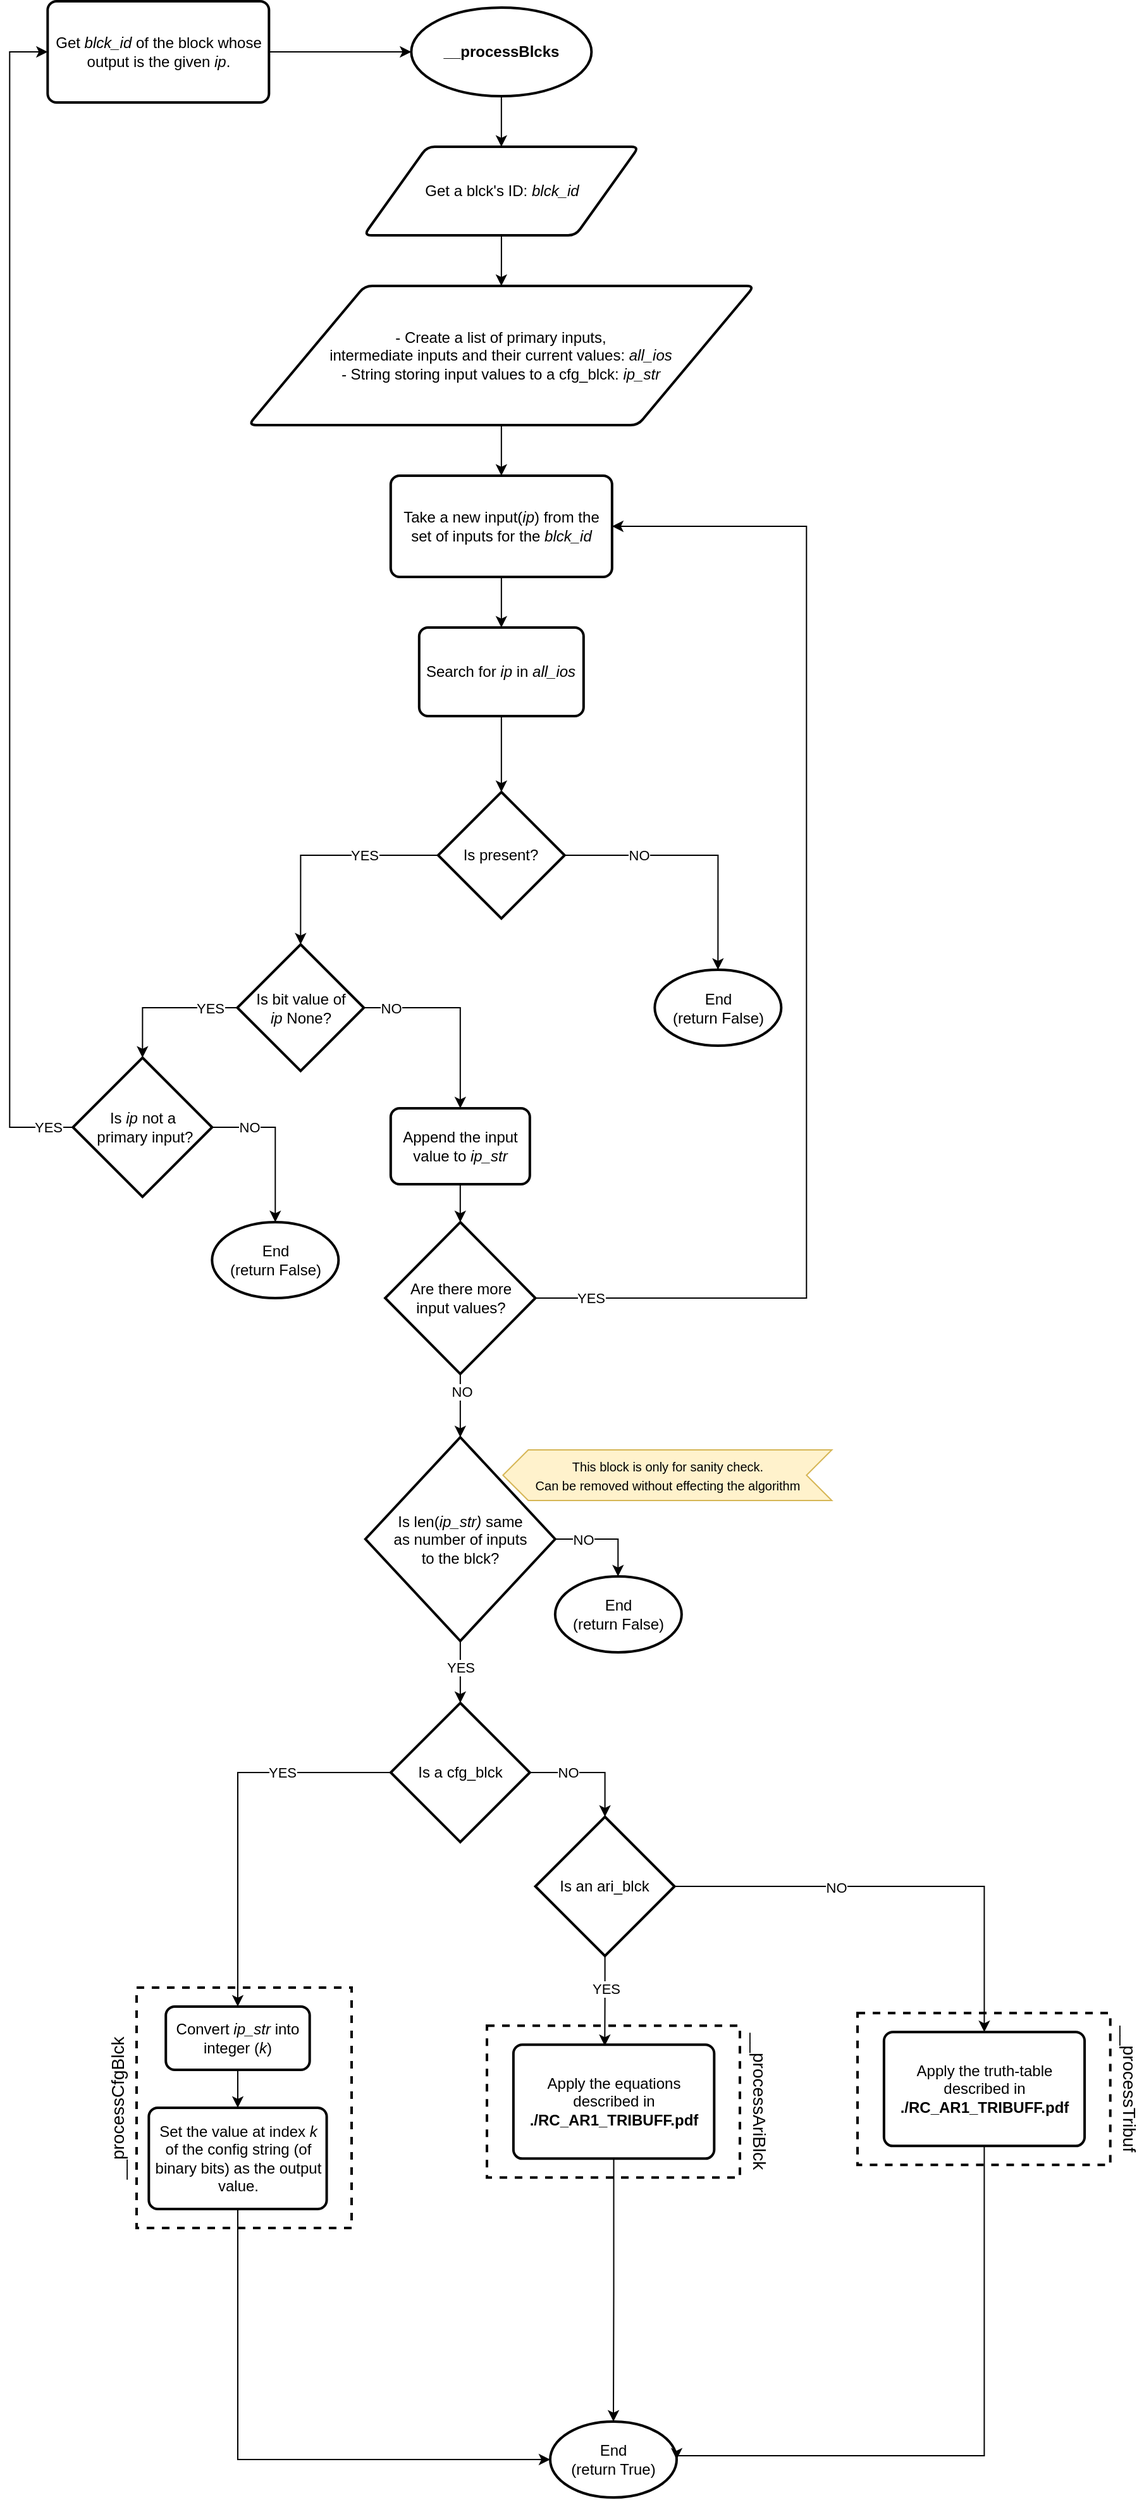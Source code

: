<mxfile version="14.4.8" type="device"><diagram id="PqffA4sHs39sy18zd0r5" name="Page-1"><mxGraphModel dx="916" dy="620" grid="1" gridSize="1" guides="1" tooltips="1" connect="1" arrows="1" fold="1" page="1" pageScale="1" pageWidth="1654" pageHeight="2336" math="0" shadow="0"><root><mxCell id="0"/><mxCell id="1" parent="0"/><mxCell id="EL5KBVJsYDFG2hEvHR7j-25" value="" style="edgeStyle=orthogonalEdgeStyle;rounded=0;orthogonalLoop=1;jettySize=auto;html=1;" parent="1" source="EL5KBVJsYDFG2hEvHR7j-1" target="EL5KBVJsYDFG2hEvHR7j-21" edge="1"><mxGeometry relative="1" as="geometry"/></mxCell><mxCell id="EL5KBVJsYDFG2hEvHR7j-1" value="&lt;b&gt;__processBlcks&lt;/b&gt;" style="strokeWidth=2;html=1;shape=mxgraph.flowchart.start_1;whiteSpace=wrap;" parent="1" vertex="1"><mxGeometry x="787.17" y="295" width="142.5" height="70" as="geometry"/></mxCell><mxCell id="EL5KBVJsYDFG2hEvHR7j-28" value="" style="edgeStyle=orthogonalEdgeStyle;rounded=0;orthogonalLoop=1;jettySize=auto;html=1;" parent="1" source="EL5KBVJsYDFG2hEvHR7j-3" target="EL5KBVJsYDFG2hEvHR7j-6" edge="1"><mxGeometry relative="1" as="geometry"/></mxCell><mxCell id="EL5KBVJsYDFG2hEvHR7j-3" value="Take a new input(&lt;i&gt;ip&lt;/i&gt;) from the set of inputs for the &lt;i&gt;blck_id&lt;/i&gt;" style="rounded=1;whiteSpace=wrap;html=1;absoluteArcSize=1;arcSize=14;strokeWidth=2;" parent="1" vertex="1"><mxGeometry x="770.92" y="665" width="175" height="80" as="geometry"/></mxCell><mxCell id="EL5KBVJsYDFG2hEvHR7j-29" value="" style="edgeStyle=orthogonalEdgeStyle;rounded=0;orthogonalLoop=1;jettySize=auto;html=1;" parent="1" source="EL5KBVJsYDFG2hEvHR7j-6" target="EL5KBVJsYDFG2hEvHR7j-7" edge="1"><mxGeometry relative="1" as="geometry"/></mxCell><mxCell id="EL5KBVJsYDFG2hEvHR7j-6" value="Search for &lt;i&gt;ip&lt;/i&gt;&amp;nbsp;in &lt;i&gt;all_ios&lt;/i&gt;" style="rounded=1;whiteSpace=wrap;html=1;absoluteArcSize=1;arcSize=14;strokeWidth=2;" parent="1" vertex="1"><mxGeometry x="793.42" y="785" width="130" height="70" as="geometry"/></mxCell><mxCell id="EL5KBVJsYDFG2hEvHR7j-12" style="edgeStyle=orthogonalEdgeStyle;rounded=0;orthogonalLoop=1;jettySize=auto;html=1;entryX=0.5;entryY=0;entryDx=0;entryDy=0;entryPerimeter=0;" parent="1" source="EL5KBVJsYDFG2hEvHR7j-7" target="EL5KBVJsYDFG2hEvHR7j-31" edge="1"><mxGeometry relative="1" as="geometry"/></mxCell><mxCell id="EL5KBVJsYDFG2hEvHR7j-13" value="YES" style="edgeLabel;html=1;align=center;verticalAlign=middle;resizable=0;points=[];" parent="EL5KBVJsYDFG2hEvHR7j-12" vertex="1" connectable="0"><mxGeometry x="-0.317" y="-2" relative="1" as="geometry"><mxPoint x="2.43" y="2" as="offset"/></mxGeometry></mxCell><mxCell id="EL5KBVJsYDFG2hEvHR7j-17" style="edgeStyle=orthogonalEdgeStyle;rounded=0;orthogonalLoop=1;jettySize=auto;html=1;entryX=0.5;entryY=0;entryDx=0;entryDy=0;entryPerimeter=0;" parent="1" source="EL5KBVJsYDFG2hEvHR7j-7" target="EL5KBVJsYDFG2hEvHR7j-42" edge="1"><mxGeometry relative="1" as="geometry"><mxPoint x="1089.67" y="955" as="targetPoint"/></mxGeometry></mxCell><mxCell id="EL5KBVJsYDFG2hEvHR7j-18" value="NO" style="edgeLabel;html=1;align=center;verticalAlign=middle;resizable=0;points=[];" parent="EL5KBVJsYDFG2hEvHR7j-17" vertex="1" connectable="0"><mxGeometry x="-0.349" y="-1" relative="1" as="geometry"><mxPoint x="-10.66" y="-1" as="offset"/></mxGeometry></mxCell><mxCell id="EL5KBVJsYDFG2hEvHR7j-7" value="Is present?" style="strokeWidth=2;html=1;shape=mxgraph.flowchart.decision;whiteSpace=wrap;" parent="1" vertex="1"><mxGeometry x="808.42" y="915" width="100" height="100" as="geometry"/></mxCell><mxCell id="EL5KBVJsYDFG2hEvHR7j-27" value="" style="edgeStyle=orthogonalEdgeStyle;rounded=0;orthogonalLoop=1;jettySize=auto;html=1;" parent="1" source="EL5KBVJsYDFG2hEvHR7j-9" target="EL5KBVJsYDFG2hEvHR7j-3" edge="1"><mxGeometry relative="1" as="geometry"/></mxCell><mxCell id="EL5KBVJsYDFG2hEvHR7j-9" value="&lt;span&gt;- Create a list of primary inputs,&lt;br&gt;intermediate inputs and their current values:&amp;nbsp;&lt;/span&gt;&lt;i&gt;all_ios&lt;br&gt;- &lt;/i&gt;String storing input values to a cfg_blck: &lt;i&gt;ip_str&lt;/i&gt;" style="shape=parallelogram;html=1;strokeWidth=2;perimeter=parallelogramPerimeter;whiteSpace=wrap;rounded=1;arcSize=12;size=0.23;align=center;" parent="1" vertex="1"><mxGeometry x="658.42" y="515" width="400" height="110" as="geometry"/></mxCell><mxCell id="EL5KBVJsYDFG2hEvHR7j-45" value="" style="edgeStyle=orthogonalEdgeStyle;rounded=0;orthogonalLoop=1;jettySize=auto;html=1;" parent="1" source="EL5KBVJsYDFG2hEvHR7j-10" target="EL5KBVJsYDFG2hEvHR7j-44" edge="1"><mxGeometry relative="1" as="geometry"/></mxCell><mxCell id="EL5KBVJsYDFG2hEvHR7j-10" value="Append the input value to &lt;i&gt;ip_str&lt;/i&gt;" style="rounded=1;whiteSpace=wrap;html=1;absoluteArcSize=1;arcSize=14;strokeWidth=2;" parent="1" vertex="1"><mxGeometry x="770.92" y="1165" width="110" height="60" as="geometry"/></mxCell><mxCell id="EL5KBVJsYDFG2hEvHR7j-38" style="edgeStyle=orthogonalEdgeStyle;rounded=0;orthogonalLoop=1;jettySize=auto;html=1;entryX=0.5;entryY=0;entryDx=0;entryDy=0;entryPerimeter=0;" parent="1" source="EL5KBVJsYDFG2hEvHR7j-14" target="EL5KBVJsYDFG2hEvHR7j-15" edge="1"><mxGeometry relative="1" as="geometry"><Array as="points"><mxPoint x="679.67" y="1180"/><mxPoint x="679.67" y="1255"/></Array></mxGeometry></mxCell><mxCell id="EL5KBVJsYDFG2hEvHR7j-39" value="NO" style="edgeLabel;html=1;align=center;verticalAlign=middle;resizable=0;points=[];" parent="EL5KBVJsYDFG2hEvHR7j-38" vertex="1" connectable="0"><mxGeometry x="-0.259" y="-1" relative="1" as="geometry"><mxPoint x="-17.13" y="-0.94" as="offset"/></mxGeometry></mxCell><mxCell id="EL5KBVJsYDFG2hEvHR7j-14" value="Is &lt;i&gt;ip&lt;/i&gt;&amp;nbsp;not a&lt;br&gt;&amp;nbsp;primary input?" style="strokeWidth=2;html=1;shape=mxgraph.flowchart.decision;whiteSpace=wrap;" parent="1" vertex="1"><mxGeometry x="519.67" y="1125" width="110" height="110" as="geometry"/></mxCell><mxCell id="EL5KBVJsYDFG2hEvHR7j-15" value="End&lt;br&gt;(return False)" style="strokeWidth=2;html=1;shape=mxgraph.flowchart.start_1;whiteSpace=wrap;" parent="1" vertex="1"><mxGeometry x="629.67" y="1255" width="100" height="60" as="geometry"/></mxCell><mxCell id="EL5KBVJsYDFG2hEvHR7j-26" value="" style="edgeStyle=orthogonalEdgeStyle;rounded=0;orthogonalLoop=1;jettySize=auto;html=1;" parent="1" source="EL5KBVJsYDFG2hEvHR7j-21" target="EL5KBVJsYDFG2hEvHR7j-9" edge="1"><mxGeometry relative="1" as="geometry"/></mxCell><mxCell id="EL5KBVJsYDFG2hEvHR7j-21" value="Get a blck's ID: &lt;i&gt;blck_id&lt;/i&gt;" style="shape=parallelogram;html=1;strokeWidth=2;perimeter=parallelogramPerimeter;whiteSpace=wrap;rounded=1;arcSize=12;size=0.23;" parent="1" vertex="1"><mxGeometry x="749.67" y="405" width="217.5" height="70" as="geometry"/></mxCell><mxCell id="EL5KBVJsYDFG2hEvHR7j-33" style="edgeStyle=orthogonalEdgeStyle;rounded=0;orthogonalLoop=1;jettySize=auto;html=1;exitX=0;exitY=0.5;exitDx=0;exitDy=0;exitPerimeter=0;entryX=0.5;entryY=0;entryDx=0;entryDy=0;entryPerimeter=0;" parent="1" source="EL5KBVJsYDFG2hEvHR7j-31" target="EL5KBVJsYDFG2hEvHR7j-14" edge="1"><mxGeometry relative="1" as="geometry"><mxPoint x="569.67" y="1135" as="targetPoint"/><Array as="points"><mxPoint x="574.67" y="1085"/></Array></mxGeometry></mxCell><mxCell id="EL5KBVJsYDFG2hEvHR7j-34" value="YES" style="edgeLabel;html=1;align=center;verticalAlign=middle;resizable=0;points=[];" parent="EL5KBVJsYDFG2hEvHR7j-33" vertex="1" connectable="0"><mxGeometry x="-0.301" y="-1" relative="1" as="geometry"><mxPoint x="17.65" y="1.02" as="offset"/></mxGeometry></mxCell><mxCell id="EL5KBVJsYDFG2hEvHR7j-35" style="edgeStyle=orthogonalEdgeStyle;rounded=0;orthogonalLoop=1;jettySize=auto;html=1;entryX=0.5;entryY=0;entryDx=0;entryDy=0;" parent="1" source="EL5KBVJsYDFG2hEvHR7j-31" target="EL5KBVJsYDFG2hEvHR7j-10" edge="1"><mxGeometry relative="1" as="geometry"><mxPoint x="839.67" y="1085" as="targetPoint"/><Array as="points"><mxPoint x="825.67" y="1085"/></Array></mxGeometry></mxCell><mxCell id="EL5KBVJsYDFG2hEvHR7j-36" value="NO" style="edgeLabel;html=1;align=center;verticalAlign=middle;resizable=0;points=[];" parent="EL5KBVJsYDFG2hEvHR7j-35" vertex="1" connectable="0"><mxGeometry x="-0.1" y="-2" relative="1" as="geometry"><mxPoint x="-49.34" y="-1.97" as="offset"/></mxGeometry></mxCell><mxCell id="EL5KBVJsYDFG2hEvHR7j-31" value="Is bit value of &lt;i&gt;ip&lt;/i&gt;&amp;nbsp;None?" style="strokeWidth=2;html=1;shape=mxgraph.flowchart.decision;whiteSpace=wrap;" parent="1" vertex="1"><mxGeometry x="649.67" y="1035.5" width="100" height="100" as="geometry"/></mxCell><mxCell id="EL5KBVJsYDFG2hEvHR7j-42" value="End&lt;br&gt;(return False)" style="strokeWidth=2;html=1;shape=mxgraph.flowchart.start_1;whiteSpace=wrap;" parent="1" vertex="1"><mxGeometry x="979.67" y="1055.5" width="100" height="60" as="geometry"/></mxCell><mxCell id="EL5KBVJsYDFG2hEvHR7j-53" value="" style="edgeStyle=orthogonalEdgeStyle;rounded=0;orthogonalLoop=1;jettySize=auto;html=1;entryX=0.5;entryY=0;entryDx=0;entryDy=0;entryPerimeter=0;" parent="1" source="EL5KBVJsYDFG2hEvHR7j-43" target="kqHenu5LOFP90WacF13M-7" edge="1"><mxGeometry relative="1" as="geometry"><mxPoint x="825.67" y="1635" as="targetPoint"/></mxGeometry></mxCell><mxCell id="EL5KBVJsYDFG2hEvHR7j-54" value="YES" style="edgeLabel;html=1;align=center;verticalAlign=middle;resizable=0;points=[];" parent="EL5KBVJsYDFG2hEvHR7j-53" vertex="1" connectable="0"><mxGeometry x="-0.137" relative="1" as="geometry"><mxPoint as="offset"/></mxGeometry></mxCell><mxCell id="EL5KBVJsYDFG2hEvHR7j-56" style="edgeStyle=orthogonalEdgeStyle;rounded=0;orthogonalLoop=1;jettySize=auto;html=1;" parent="1" source="EL5KBVJsYDFG2hEvHR7j-43" target="EL5KBVJsYDFG2hEvHR7j-55" edge="1"><mxGeometry relative="1" as="geometry"><Array as="points"><mxPoint x="950.67" y="1506"/></Array></mxGeometry></mxCell><mxCell id="EL5KBVJsYDFG2hEvHR7j-57" value="NO" style="edgeLabel;html=1;align=center;verticalAlign=middle;resizable=0;points=[];" parent="EL5KBVJsYDFG2hEvHR7j-56" vertex="1" connectable="0"><mxGeometry x="-0.452" relative="1" as="geometry"><mxPoint as="offset"/></mxGeometry></mxCell><mxCell id="EL5KBVJsYDFG2hEvHR7j-43" value="Is len(&lt;i&gt;ip_str) &lt;/i&gt;same &lt;br&gt;as number of inputs &lt;br&gt;to the blck?" style="strokeWidth=2;html=1;shape=mxgraph.flowchart.decision;whiteSpace=wrap;" parent="1" vertex="1"><mxGeometry x="750.93" y="1425" width="150" height="161" as="geometry"/></mxCell><mxCell id="EL5KBVJsYDFG2hEvHR7j-46" style="edgeStyle=orthogonalEdgeStyle;rounded=0;orthogonalLoop=1;jettySize=auto;html=1;entryX=1;entryY=0.5;entryDx=0;entryDy=0;" parent="1" source="EL5KBVJsYDFG2hEvHR7j-44" target="EL5KBVJsYDFG2hEvHR7j-3" edge="1"><mxGeometry relative="1" as="geometry"><Array as="points"><mxPoint x="1099.67" y="1315"/><mxPoint x="1099.67" y="705"/></Array></mxGeometry></mxCell><mxCell id="EL5KBVJsYDFG2hEvHR7j-47" value="YES" style="edgeLabel;html=1;align=center;verticalAlign=middle;resizable=0;points=[];" parent="EL5KBVJsYDFG2hEvHR7j-46" vertex="1" connectable="0"><mxGeometry x="-0.884" y="-2" relative="1" as="geometry"><mxPoint x="-12.63" y="-2" as="offset"/></mxGeometry></mxCell><mxCell id="EL5KBVJsYDFG2hEvHR7j-48" value="" style="edgeStyle=orthogonalEdgeStyle;rounded=0;orthogonalLoop=1;jettySize=auto;html=1;" parent="1" source="EL5KBVJsYDFG2hEvHR7j-44" target="EL5KBVJsYDFG2hEvHR7j-43" edge="1"><mxGeometry relative="1" as="geometry"/></mxCell><mxCell id="EL5KBVJsYDFG2hEvHR7j-49" value="NO" style="edgeLabel;html=1;align=center;verticalAlign=middle;resizable=0;points=[];" parent="EL5KBVJsYDFG2hEvHR7j-48" vertex="1" connectable="0"><mxGeometry x="-0.44" y="1" relative="1" as="geometry"><mxPoint as="offset"/></mxGeometry></mxCell><mxCell id="EL5KBVJsYDFG2hEvHR7j-44" value="Are there more&lt;br&gt;input values?" style="strokeWidth=2;html=1;shape=mxgraph.flowchart.decision;whiteSpace=wrap;" parent="1" vertex="1"><mxGeometry x="766.55" y="1255" width="118.75" height="120" as="geometry"/></mxCell><mxCell id="EL5KBVJsYDFG2hEvHR7j-51" value="&lt;span style=&quot;font-size: 10px&quot;&gt;This block is only for sanity check.&lt;/span&gt;&lt;br style=&quot;font-size: 10px&quot;&gt;&lt;span style=&quot;font-size: 10px&quot;&gt;Can be removed without effecting the algorithm&lt;/span&gt;" style="shape=step;perimeter=stepPerimeter;whiteSpace=wrap;html=1;fixedSize=1;size=20;flipV=1;flipH=1;fillColor=#fff2cc;strokeColor=#d6b656;" parent="1" vertex="1"><mxGeometry x="859.67" y="1435" width="260" height="40" as="geometry"/></mxCell><mxCell id="EL5KBVJsYDFG2hEvHR7j-55" value="End&lt;br&gt;(return False)" style="strokeWidth=2;html=1;shape=mxgraph.flowchart.start_1;whiteSpace=wrap;" parent="1" vertex="1"><mxGeometry x="900.93" y="1535" width="100" height="60" as="geometry"/></mxCell><mxCell id="EL5KBVJsYDFG2hEvHR7j-62" value="" style="edgeStyle=orthogonalEdgeStyle;rounded=0;orthogonalLoop=1;jettySize=auto;html=1;" parent="1" source="EL5KBVJsYDFG2hEvHR7j-59" target="EL5KBVJsYDFG2hEvHR7j-60" edge="1"><mxGeometry relative="1" as="geometry"><Array as="points"><mxPoint x="649.67" y="1955"/></Array></mxGeometry></mxCell><mxCell id="EL5KBVJsYDFG2hEvHR7j-60" value="End&lt;br&gt;(return True)" style="strokeWidth=2;html=1;shape=mxgraph.flowchart.start_1;whiteSpace=wrap;" parent="1" vertex="1"><mxGeometry x="897" y="2203" width="100" height="60" as="geometry"/></mxCell><mxCell id="kqHenu5LOFP90WacF13M-5" style="edgeStyle=orthogonalEdgeStyle;rounded=0;orthogonalLoop=1;jettySize=auto;html=1;entryX=0;entryY=0.5;entryDx=0;entryDy=0;entryPerimeter=0;" parent="1" source="kqHenu5LOFP90WacF13M-2" target="EL5KBVJsYDFG2hEvHR7j-1" edge="1"><mxGeometry relative="1" as="geometry"/></mxCell><mxCell id="kqHenu5LOFP90WacF13M-2" value="Get&amp;nbsp;&lt;i&gt;blck_id &lt;/i&gt;of the block whose output is the given &lt;i&gt;ip&lt;/i&gt;." style="rounded=1;whiteSpace=wrap;html=1;absoluteArcSize=1;arcSize=14;strokeWidth=2;" parent="1" vertex="1"><mxGeometry x="499.67" y="290" width="175" height="80" as="geometry"/></mxCell><mxCell id="kqHenu5LOFP90WacF13M-3" style="edgeStyle=orthogonalEdgeStyle;rounded=0;orthogonalLoop=1;jettySize=auto;html=1;entryX=0;entryY=0.5;entryDx=0;entryDy=0;entryPerimeter=0;exitX=0;exitY=0.5;exitDx=0;exitDy=0;exitPerimeter=0;" parent="1" source="EL5KBVJsYDFG2hEvHR7j-14" target="kqHenu5LOFP90WacF13M-2" edge="1"><mxGeometry relative="1" as="geometry"><Array as="points"><mxPoint x="469.67" y="1180"/></Array><mxPoint x="519.67" y="1180" as="sourcePoint"/><mxPoint x="787.17" y="330" as="targetPoint"/></mxGeometry></mxCell><mxCell id="kqHenu5LOFP90WacF13M-4" value="YES" style="edgeLabel;html=1;align=center;verticalAlign=middle;resizable=0;points=[];" parent="kqHenu5LOFP90WacF13M-3" vertex="1" connectable="0"><mxGeometry x="-0.938" y="2" relative="1" as="geometry"><mxPoint x="9.0" y="-2" as="offset"/></mxGeometry></mxCell><mxCell id="kqHenu5LOFP90WacF13M-8" style="edgeStyle=orthogonalEdgeStyle;rounded=0;orthogonalLoop=1;jettySize=auto;html=1;entryX=0.5;entryY=0;entryDx=0;entryDy=0;" parent="1" source="kqHenu5LOFP90WacF13M-7" target="EL5KBVJsYDFG2hEvHR7j-58" edge="1"><mxGeometry relative="1" as="geometry"/></mxCell><mxCell id="kqHenu5LOFP90WacF13M-9" value="YES" style="edgeLabel;html=1;align=center;verticalAlign=middle;resizable=0;points=[];" parent="kqHenu5LOFP90WacF13M-8" vertex="1" connectable="0"><mxGeometry x="-0.483" y="-1" relative="1" as="geometry"><mxPoint x="-7.64" y="1" as="offset"/></mxGeometry></mxCell><mxCell id="Qh6YbbONv6DPZiE8KVnQ-7" style="edgeStyle=orthogonalEdgeStyle;rounded=0;orthogonalLoop=1;jettySize=auto;html=1;entryX=0.5;entryY=0;entryDx=0;entryDy=0;entryPerimeter=0;" edge="1" parent="1" source="kqHenu5LOFP90WacF13M-7" target="Qh6YbbONv6DPZiE8KVnQ-6"><mxGeometry relative="1" as="geometry"/></mxCell><mxCell id="Qh6YbbONv6DPZiE8KVnQ-8" value="NO" style="edgeLabel;html=1;align=center;verticalAlign=middle;resizable=0;points=[];" vertex="1" connectable="0" parent="Qh6YbbONv6DPZiE8KVnQ-7"><mxGeometry x="0.125" y="4" relative="1" as="geometry"><mxPoint x="-23.51" y="4.16" as="offset"/></mxGeometry></mxCell><mxCell id="kqHenu5LOFP90WacF13M-7" value="Is a cfg_blck" style="strokeWidth=2;html=1;shape=mxgraph.flowchart.decision;whiteSpace=wrap;" parent="1" vertex="1"><mxGeometry x="770.93" y="1635" width="110" height="110" as="geometry"/></mxCell><mxCell id="Qh6YbbONv6DPZiE8KVnQ-2" value="" style="group" vertex="1" connectable="0" parent="1"><mxGeometry x="847" y="1884.995" width="225.165" height="130.33" as="geometry"/></mxCell><mxCell id="Qh6YbbONv6DPZiE8KVnQ-3" value="" style="rounded=0;whiteSpace=wrap;html=1;fillColor=none;dashed=1;strokeWidth=2;" vertex="1" parent="Qh6YbbONv6DPZiE8KVnQ-2"><mxGeometry y="5.165" width="200" height="120" as="geometry"/></mxCell><mxCell id="Qh6YbbONv6DPZiE8KVnQ-4" value="Apply the equations described in &lt;b&gt;./RC_AR1_TRIBUFF.pdf&lt;/b&gt;" style="rounded=1;whiteSpace=wrap;html=1;absoluteArcSize=1;arcSize=14;strokeWidth=2;" vertex="1" parent="Qh6YbbONv6DPZiE8KVnQ-2"><mxGeometry x="20.93" y="20.165" width="158.74" height="90" as="geometry"/></mxCell><mxCell id="Qh6YbbONv6DPZiE8KVnQ-5" value="&lt;font style=&quot;font-size: 14px&quot;&gt;__processAriBlck&lt;/font&gt;" style="text;html=1;strokeColor=none;fillColor=none;align=center;verticalAlign=middle;whiteSpace=wrap;rounded=0;dashed=1;rotation=90;" vertex="1" parent="Qh6YbbONv6DPZiE8KVnQ-2"><mxGeometry x="150" y="55.165" width="130.33" height="20" as="geometry"/></mxCell><mxCell id="Qh6YbbONv6DPZiE8KVnQ-10" style="edgeStyle=orthogonalEdgeStyle;rounded=0;orthogonalLoop=1;jettySize=auto;html=1;entryX=0.455;entryY=0.011;entryDx=0;entryDy=0;entryPerimeter=0;" edge="1" parent="1" source="Qh6YbbONv6DPZiE8KVnQ-6" target="Qh6YbbONv6DPZiE8KVnQ-4"><mxGeometry relative="1" as="geometry"/></mxCell><mxCell id="Qh6YbbONv6DPZiE8KVnQ-11" value="YES" style="edgeLabel;html=1;align=center;verticalAlign=middle;resizable=0;points=[];" vertex="1" connectable="0" parent="Qh6YbbONv6DPZiE8KVnQ-10"><mxGeometry x="-0.286" relative="1" as="geometry"><mxPoint as="offset"/></mxGeometry></mxCell><mxCell id="Qh6YbbONv6DPZiE8KVnQ-17" style="edgeStyle=orthogonalEdgeStyle;rounded=0;orthogonalLoop=1;jettySize=auto;html=1;entryX=0.5;entryY=0;entryDx=0;entryDy=0;" edge="1" parent="1" source="Qh6YbbONv6DPZiE8KVnQ-6" target="Qh6YbbONv6DPZiE8KVnQ-14"><mxGeometry relative="1" as="geometry"/></mxCell><mxCell id="Qh6YbbONv6DPZiE8KVnQ-18" value="NO" style="edgeLabel;html=1;align=center;verticalAlign=middle;resizable=0;points=[];" vertex="1" connectable="0" parent="Qh6YbbONv6DPZiE8KVnQ-17"><mxGeometry x="-0.294" y="-1" relative="1" as="geometry"><mxPoint as="offset"/></mxGeometry></mxCell><mxCell id="Qh6YbbONv6DPZiE8KVnQ-6" value="Is an ari_blck" style="strokeWidth=2;html=1;shape=mxgraph.flowchart.decision;whiteSpace=wrap;" vertex="1" parent="1"><mxGeometry x="885.3" y="1725" width="110" height="110" as="geometry"/></mxCell><mxCell id="Qh6YbbONv6DPZiE8KVnQ-12" value="" style="group" vertex="1" connectable="0" parent="1"><mxGeometry x="1140" y="1875" width="225" height="130.33" as="geometry"/></mxCell><mxCell id="Qh6YbbONv6DPZiE8KVnQ-13" value="" style="rounded=0;whiteSpace=wrap;html=1;fillColor=none;dashed=1;strokeWidth=2;" vertex="1" parent="Qh6YbbONv6DPZiE8KVnQ-12"><mxGeometry y="5.165" width="199.853" height="120.0" as="geometry"/></mxCell><mxCell id="Qh6YbbONv6DPZiE8KVnQ-14" value="Apply the truth-table described in &lt;b&gt;./RC_AR1_TRIBUFF.pdf&lt;/b&gt;" style="rounded=1;whiteSpace=wrap;html=1;absoluteArcSize=1;arcSize=14;strokeWidth=2;" vertex="1" parent="Qh6YbbONv6DPZiE8KVnQ-12"><mxGeometry x="20.915" y="20.165" width="158.624" height="90.0" as="geometry"/></mxCell><mxCell id="Qh6YbbONv6DPZiE8KVnQ-15" value="&lt;font style=&quot;font-size: 14px&quot;&gt;__processTribuf&lt;/font&gt;" style="text;html=1;strokeColor=none;fillColor=none;align=center;verticalAlign=middle;whiteSpace=wrap;rounded=0;dashed=1;rotation=90;" vertex="1" parent="Qh6YbbONv6DPZiE8KVnQ-12"><mxGeometry x="149.89" y="55.165" width="130.234" height="20.0" as="geometry"/></mxCell><mxCell id="Qh6YbbONv6DPZiE8KVnQ-16" value="" style="group" vertex="1" connectable="0" parent="1"><mxGeometry x="545.165" y="1860" width="194.835" height="190" as="geometry"/></mxCell><mxCell id="kqHenu5LOFP90WacF13M-14" value="" style="rounded=0;whiteSpace=wrap;html=1;fillColor=none;dashed=1;strokeWidth=2;" parent="Qh6YbbONv6DPZiE8KVnQ-16" vertex="1"><mxGeometry x="24.835" width="170" height="190" as="geometry"/></mxCell><mxCell id="EL5KBVJsYDFG2hEvHR7j-58" value="Convert &lt;i&gt;ip_str&lt;/i&gt;&amp;nbsp;into integer (&lt;i&gt;k&lt;/i&gt;)" style="rounded=1;whiteSpace=wrap;html=1;absoluteArcSize=1;arcSize=14;strokeWidth=2;" parent="Qh6YbbONv6DPZiE8KVnQ-16" vertex="1"><mxGeometry x="47.945" y="15" width="113.75" height="50" as="geometry"/></mxCell><mxCell id="EL5KBVJsYDFG2hEvHR7j-59" value="Set the value at index &lt;i&gt;k&lt;br&gt;&lt;/i&gt;of the config string (of&lt;br&gt;binary bits) as the output value." style="rounded=1;whiteSpace=wrap;html=1;absoluteArcSize=1;arcSize=14;strokeWidth=2;" parent="Qh6YbbONv6DPZiE8KVnQ-16" vertex="1"><mxGeometry x="34.505" y="95" width="140.62" height="80" as="geometry"/></mxCell><mxCell id="kqHenu5LOFP90WacF13M-16" value="&lt;font style=&quot;font-size: 14px&quot;&gt;__processCfgBlck&lt;/font&gt;" style="text;html=1;strokeColor=none;fillColor=none;align=center;verticalAlign=middle;whiteSpace=wrap;rounded=0;dashed=1;rotation=-90;" parent="Qh6YbbONv6DPZiE8KVnQ-16" vertex="1"><mxGeometry x="-55.165" y="85" width="130.33" height="20" as="geometry"/></mxCell><mxCell id="EL5KBVJsYDFG2hEvHR7j-61" value="" style="edgeStyle=orthogonalEdgeStyle;rounded=0;orthogonalLoop=1;jettySize=auto;html=1;" parent="Qh6YbbONv6DPZiE8KVnQ-16" source="EL5KBVJsYDFG2hEvHR7j-58" target="EL5KBVJsYDFG2hEvHR7j-59" edge="1"><mxGeometry relative="1" as="geometry"/></mxCell><mxCell id="Qh6YbbONv6DPZiE8KVnQ-19" style="edgeStyle=orthogonalEdgeStyle;rounded=0;orthogonalLoop=1;jettySize=auto;html=1;" edge="1" parent="1" source="Qh6YbbONv6DPZiE8KVnQ-4" target="EL5KBVJsYDFG2hEvHR7j-60"><mxGeometry relative="1" as="geometry"/></mxCell><mxCell id="Qh6YbbONv6DPZiE8KVnQ-20" style="edgeStyle=orthogonalEdgeStyle;rounded=0;orthogonalLoop=1;jettySize=auto;html=1;entryX=1;entryY=0.5;entryDx=0;entryDy=0;entryPerimeter=0;" edge="1" parent="1" source="Qh6YbbONv6DPZiE8KVnQ-14" target="EL5KBVJsYDFG2hEvHR7j-60"><mxGeometry relative="1" as="geometry"><Array as="points"><mxPoint x="1240" y="2230"/></Array></mxGeometry></mxCell></root></mxGraphModel></diagram></mxfile>